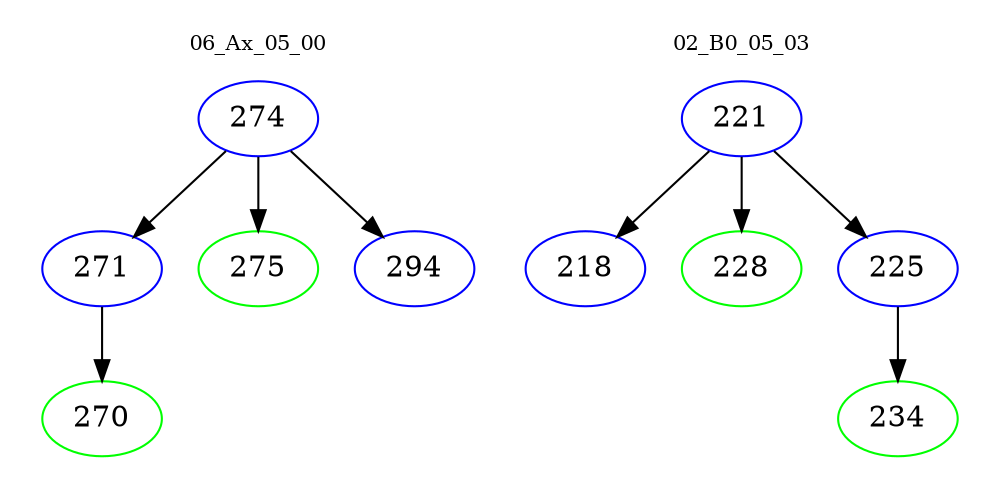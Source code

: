 digraph{
subgraph cluster_0 {
color = white
label = "06_Ax_05_00";
fontsize=10;
T0_274 [label="274", color="blue"]
T0_274 -> T0_271 [color="black"]
T0_271 [label="271", color="blue"]
T0_271 -> T0_270 [color="black"]
T0_270 [label="270", color="green"]
T0_274 -> T0_275 [color="black"]
T0_275 [label="275", color="green"]
T0_274 -> T0_294 [color="black"]
T0_294 [label="294", color="blue"]
}
subgraph cluster_1 {
color = white
label = "02_B0_05_03";
fontsize=10;
T1_221 [label="221", color="blue"]
T1_221 -> T1_218 [color="black"]
T1_218 [label="218", color="blue"]
T1_221 -> T1_228 [color="black"]
T1_228 [label="228", color="green"]
T1_221 -> T1_225 [color="black"]
T1_225 [label="225", color="blue"]
T1_225 -> T1_234 [color="black"]
T1_234 [label="234", color="green"]
}
}
